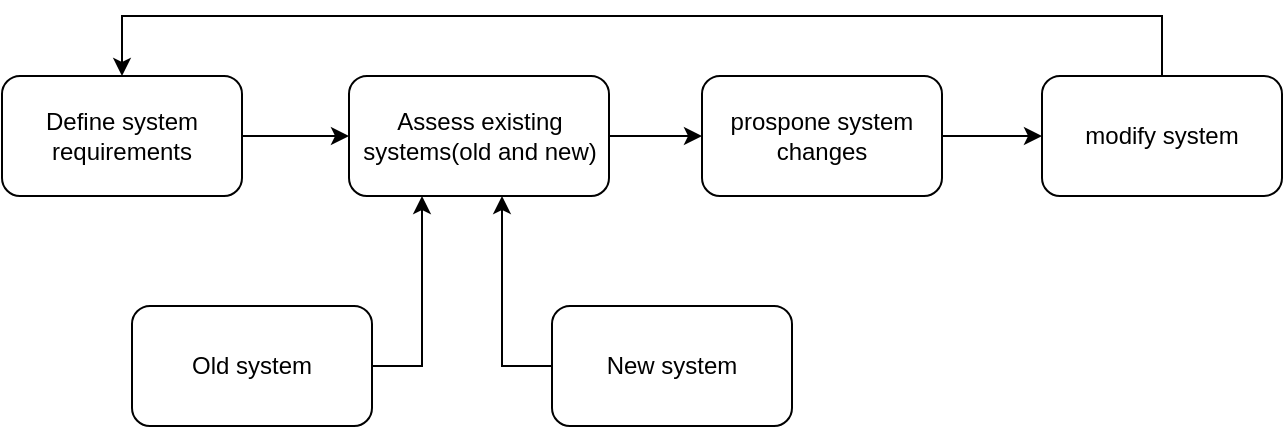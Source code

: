 <mxfile version="15.7.3" type="device"><diagram id="TdXKpmnECwwyn_C-QrtQ" name="Page-1"><mxGraphModel dx="981" dy="597" grid="1" gridSize="10" guides="1" tooltips="1" connect="1" arrows="1" fold="1" page="1" pageScale="1" pageWidth="827" pageHeight="1169" math="0" shadow="0"><root><mxCell id="0"/><mxCell id="1" parent="0"/><mxCell id="LldG2y3q-8AmGcTWuGAh-10" value="" style="edgeStyle=orthogonalEdgeStyle;rounded=0;orthogonalLoop=1;jettySize=auto;html=1;" edge="1" parent="1" source="LldG2y3q-8AmGcTWuGAh-1" target="LldG2y3q-8AmGcTWuGAh-2"><mxGeometry relative="1" as="geometry"/></mxCell><mxCell id="LldG2y3q-8AmGcTWuGAh-1" value="Define system requirements" style="rounded=1;whiteSpace=wrap;html=1;" vertex="1" parent="1"><mxGeometry x="110" y="410" width="120" height="60" as="geometry"/></mxCell><mxCell id="LldG2y3q-8AmGcTWuGAh-9" value="" style="edgeStyle=orthogonalEdgeStyle;rounded=0;orthogonalLoop=1;jettySize=auto;html=1;" edge="1" parent="1" source="LldG2y3q-8AmGcTWuGAh-2" target="LldG2y3q-8AmGcTWuGAh-3"><mxGeometry relative="1" as="geometry"/></mxCell><mxCell id="LldG2y3q-8AmGcTWuGAh-2" value="Assess existing systems(old and new)" style="rounded=1;whiteSpace=wrap;html=1;" vertex="1" parent="1"><mxGeometry x="283.5" y="410" width="130" height="60" as="geometry"/></mxCell><mxCell id="LldG2y3q-8AmGcTWuGAh-11" value="" style="edgeStyle=orthogonalEdgeStyle;rounded=0;orthogonalLoop=1;jettySize=auto;html=1;" edge="1" parent="1" source="LldG2y3q-8AmGcTWuGAh-3" target="LldG2y3q-8AmGcTWuGAh-4"><mxGeometry relative="1" as="geometry"/></mxCell><mxCell id="LldG2y3q-8AmGcTWuGAh-3" value="prospone system changes" style="rounded=1;whiteSpace=wrap;html=1;" vertex="1" parent="1"><mxGeometry x="460" y="410" width="120" height="60" as="geometry"/></mxCell><mxCell id="LldG2y3q-8AmGcTWuGAh-12" style="edgeStyle=orthogonalEdgeStyle;rounded=0;orthogonalLoop=1;jettySize=auto;html=1;entryX=0.5;entryY=0;entryDx=0;entryDy=0;" edge="1" parent="1" source="LldG2y3q-8AmGcTWuGAh-4" target="LldG2y3q-8AmGcTWuGAh-1"><mxGeometry relative="1" as="geometry"><Array as="points"><mxPoint x="690" y="380"/><mxPoint x="170" y="380"/></Array></mxGeometry></mxCell><mxCell id="LldG2y3q-8AmGcTWuGAh-4" value="modify system" style="rounded=1;whiteSpace=wrap;html=1;" vertex="1" parent="1"><mxGeometry x="630" y="410" width="120" height="60" as="geometry"/></mxCell><mxCell id="LldG2y3q-8AmGcTWuGAh-7" value="" style="edgeStyle=orthogonalEdgeStyle;rounded=0;orthogonalLoop=1;jettySize=auto;html=1;" edge="1" parent="1" source="LldG2y3q-8AmGcTWuGAh-5" target="LldG2y3q-8AmGcTWuGAh-2"><mxGeometry relative="1" as="geometry"><Array as="points"><mxPoint x="360" y="555"/></Array></mxGeometry></mxCell><mxCell id="LldG2y3q-8AmGcTWuGAh-5" value="New system" style="rounded=1;whiteSpace=wrap;html=1;" vertex="1" parent="1"><mxGeometry x="385" y="525" width="120" height="60" as="geometry"/></mxCell><mxCell id="LldG2y3q-8AmGcTWuGAh-8" value="" style="edgeStyle=orthogonalEdgeStyle;rounded=0;orthogonalLoop=1;jettySize=auto;html=1;" edge="1" parent="1" source="LldG2y3q-8AmGcTWuGAh-6" target="LldG2y3q-8AmGcTWuGAh-2"><mxGeometry relative="1" as="geometry"><Array as="points"><mxPoint x="320" y="555"/></Array></mxGeometry></mxCell><mxCell id="LldG2y3q-8AmGcTWuGAh-6" value="Old system" style="rounded=1;whiteSpace=wrap;html=1;" vertex="1" parent="1"><mxGeometry x="175" y="525" width="120" height="60" as="geometry"/></mxCell></root></mxGraphModel></diagram></mxfile>